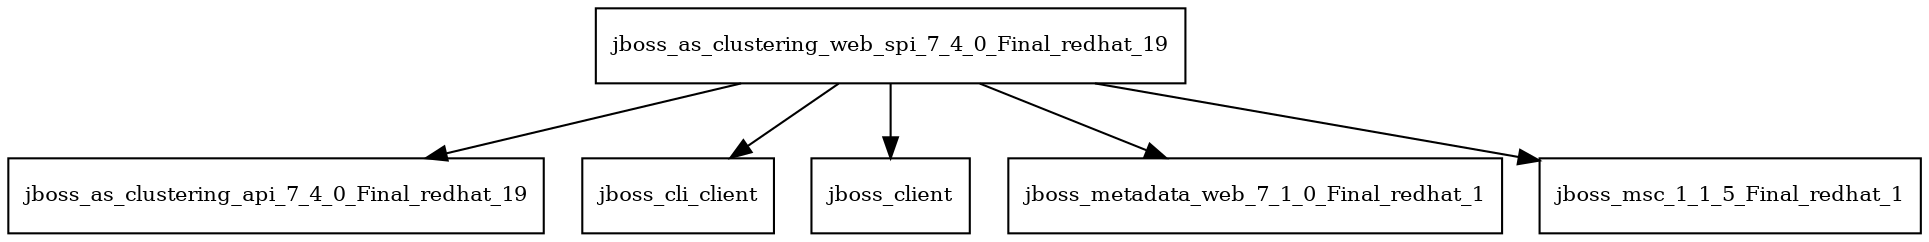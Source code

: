 digraph jboss_as_clustering_web_spi_7_4_0_Final_redhat_19_dependencies {
  node [shape = box, fontsize=10.0];
  jboss_as_clustering_web_spi_7_4_0_Final_redhat_19 -> jboss_as_clustering_api_7_4_0_Final_redhat_19;
  jboss_as_clustering_web_spi_7_4_0_Final_redhat_19 -> jboss_cli_client;
  jboss_as_clustering_web_spi_7_4_0_Final_redhat_19 -> jboss_client;
  jboss_as_clustering_web_spi_7_4_0_Final_redhat_19 -> jboss_metadata_web_7_1_0_Final_redhat_1;
  jboss_as_clustering_web_spi_7_4_0_Final_redhat_19 -> jboss_msc_1_1_5_Final_redhat_1;
}
